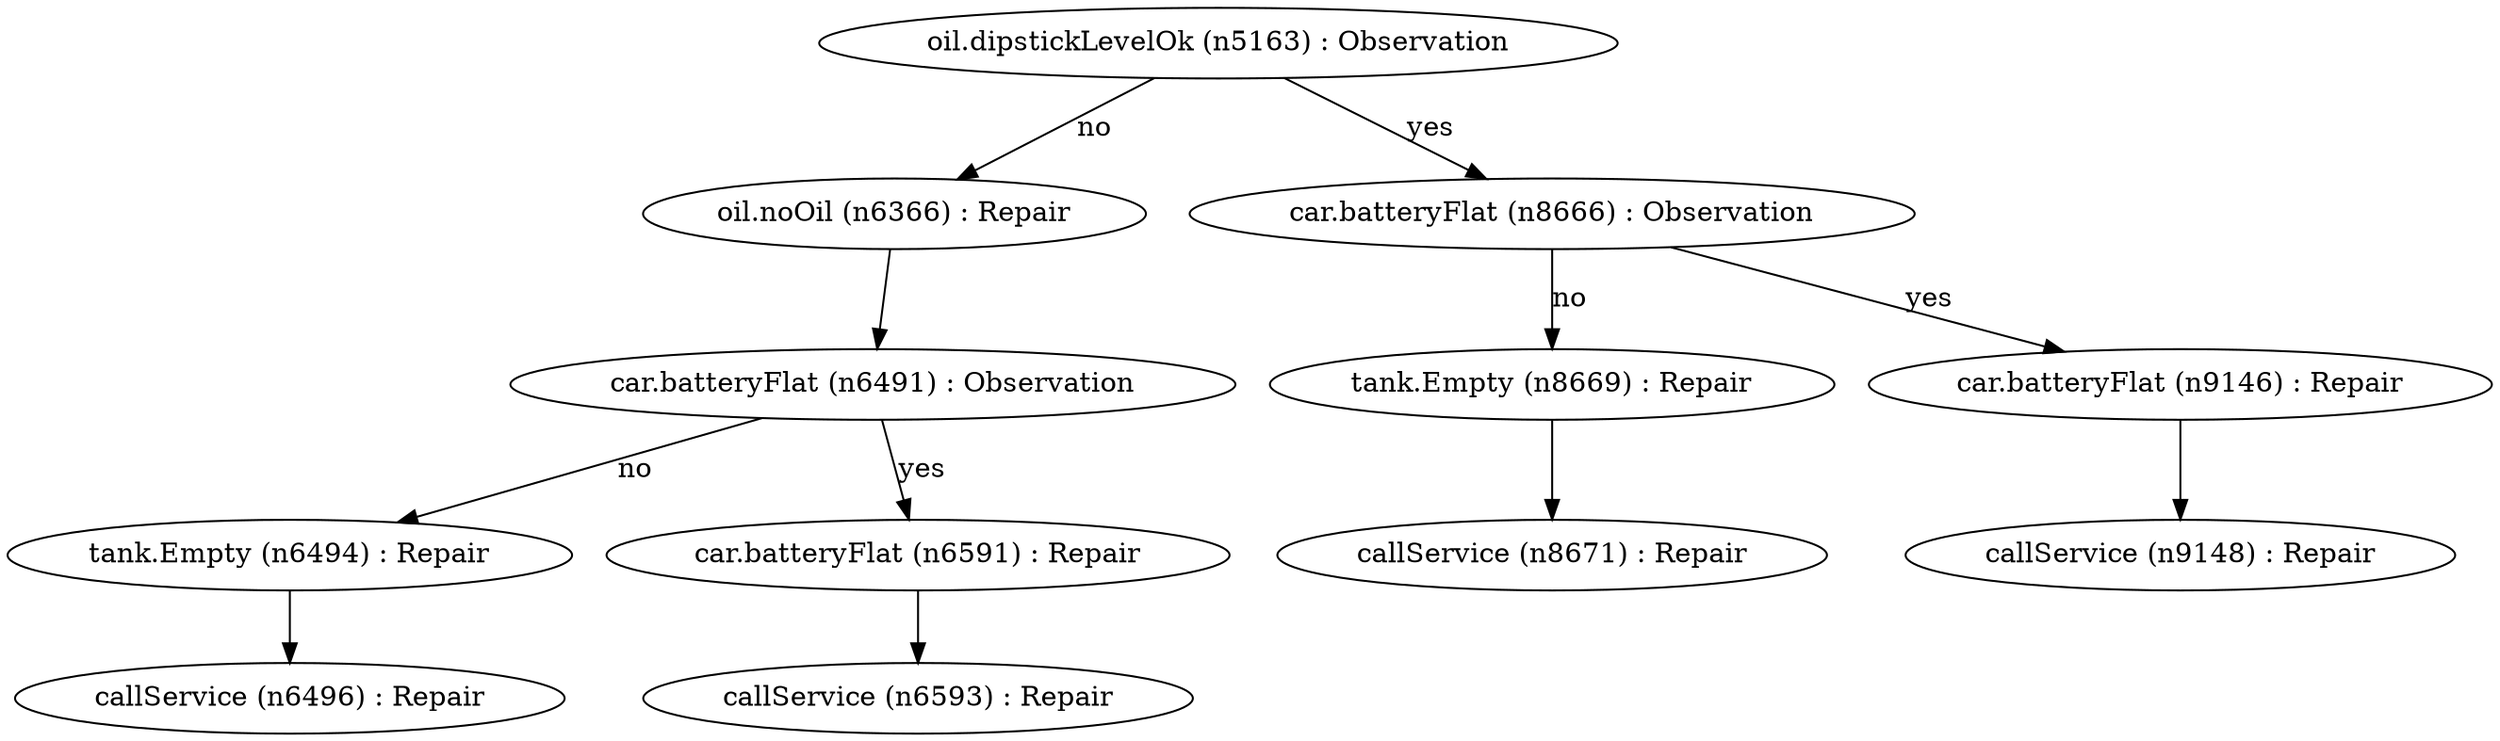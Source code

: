 digraph {
	5163 [label="oil.dipstickLevelOk (n5163) : Observation"]
	6366 [label="oil.noOil (n6366) : Repair"]
	6491 [label="car.batteryFlat (n6491) : Observation"]
	6494 [label="tank.Empty (n6494) : Repair"]
	6496 [label="callService (n6496) : Repair"]
	6591 [label="car.batteryFlat (n6591) : Repair"]
	6593 [label="callService (n6593) : Repair"]
	8666 [label="car.batteryFlat (n8666) : Observation"]
	8669 [label="tank.Empty (n8669) : Repair"]
	8671 [label="callService (n8671) : Repair"]
	9146 [label="car.batteryFlat (n9146) : Repair"]
	9148 [label="callService (n9148) : Repair"]
	5163 -> 8666 [label=yes]
	5163 -> 6366 [label=no]
	6366 -> 6491 [label=""]
	6491 -> 6591 [label=yes]
	6491 -> 6494 [label=no]
	6494 -> 6496 [label=""]
	6591 -> 6593 [label=""]
	8666 -> 9146 [label=yes]
	8666 -> 8669 [label=no]
	8669 -> 8671 [label=""]
	9146 -> 9148 [label=""]
}
